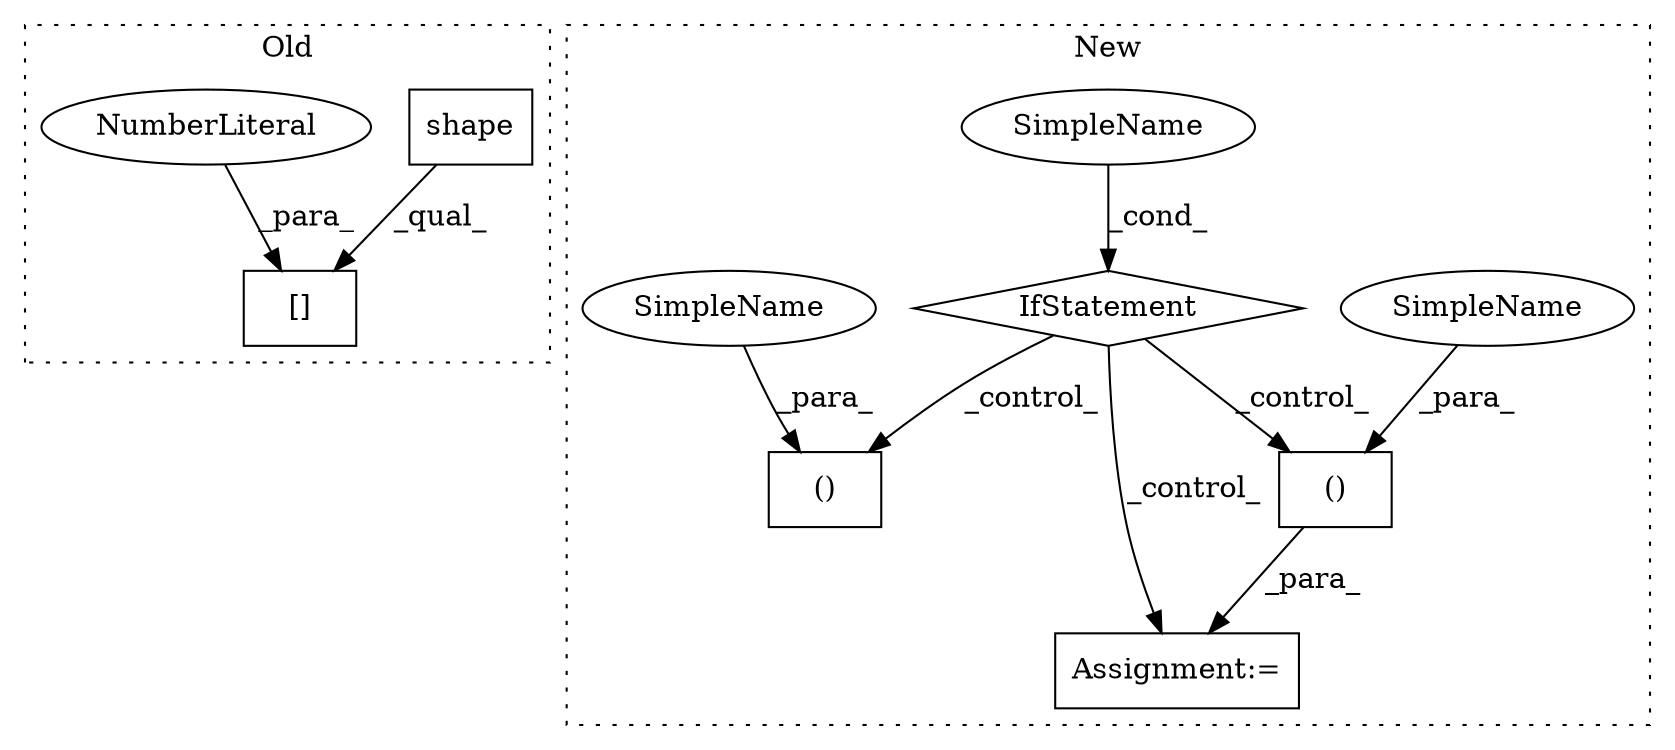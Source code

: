 digraph G {
subgraph cluster0 {
1 [label="shape" a="32" s="1234,1242" l="6,1" shape="box"];
3 [label="[]" a="2" s="1223,1245" l="21,1" shape="box"];
4 [label="NumberLiteral" a="34" s="1244" l="1" shape="ellipse"];
label = "Old";
style="dotted";
}
subgraph cluster1 {
2 [label="()" a="106" s="1208" l="27" shape="box"];
5 [label="Assignment:=" a="7" s="1182" l="1" shape="box"];
6 [label="()" a="106" s="1396" l="27" shape="box"];
7 [label="IfStatement" a="25" s="1151,1170" l="4,2" shape="diamond"];
8 [label="SimpleName" a="42" s="1155" l="15" shape="ellipse"];
9 [label="SimpleName" a="42" s="1396" l="4" shape="ellipse"];
10 [label="SimpleName" a="42" s="1231" l="4" shape="ellipse"];
label = "New";
style="dotted";
}
1 -> 3 [label="_qual_"];
2 -> 5 [label="_para_"];
4 -> 3 [label="_para_"];
7 -> 2 [label="_control_"];
7 -> 5 [label="_control_"];
7 -> 6 [label="_control_"];
8 -> 7 [label="_cond_"];
9 -> 6 [label="_para_"];
10 -> 2 [label="_para_"];
}